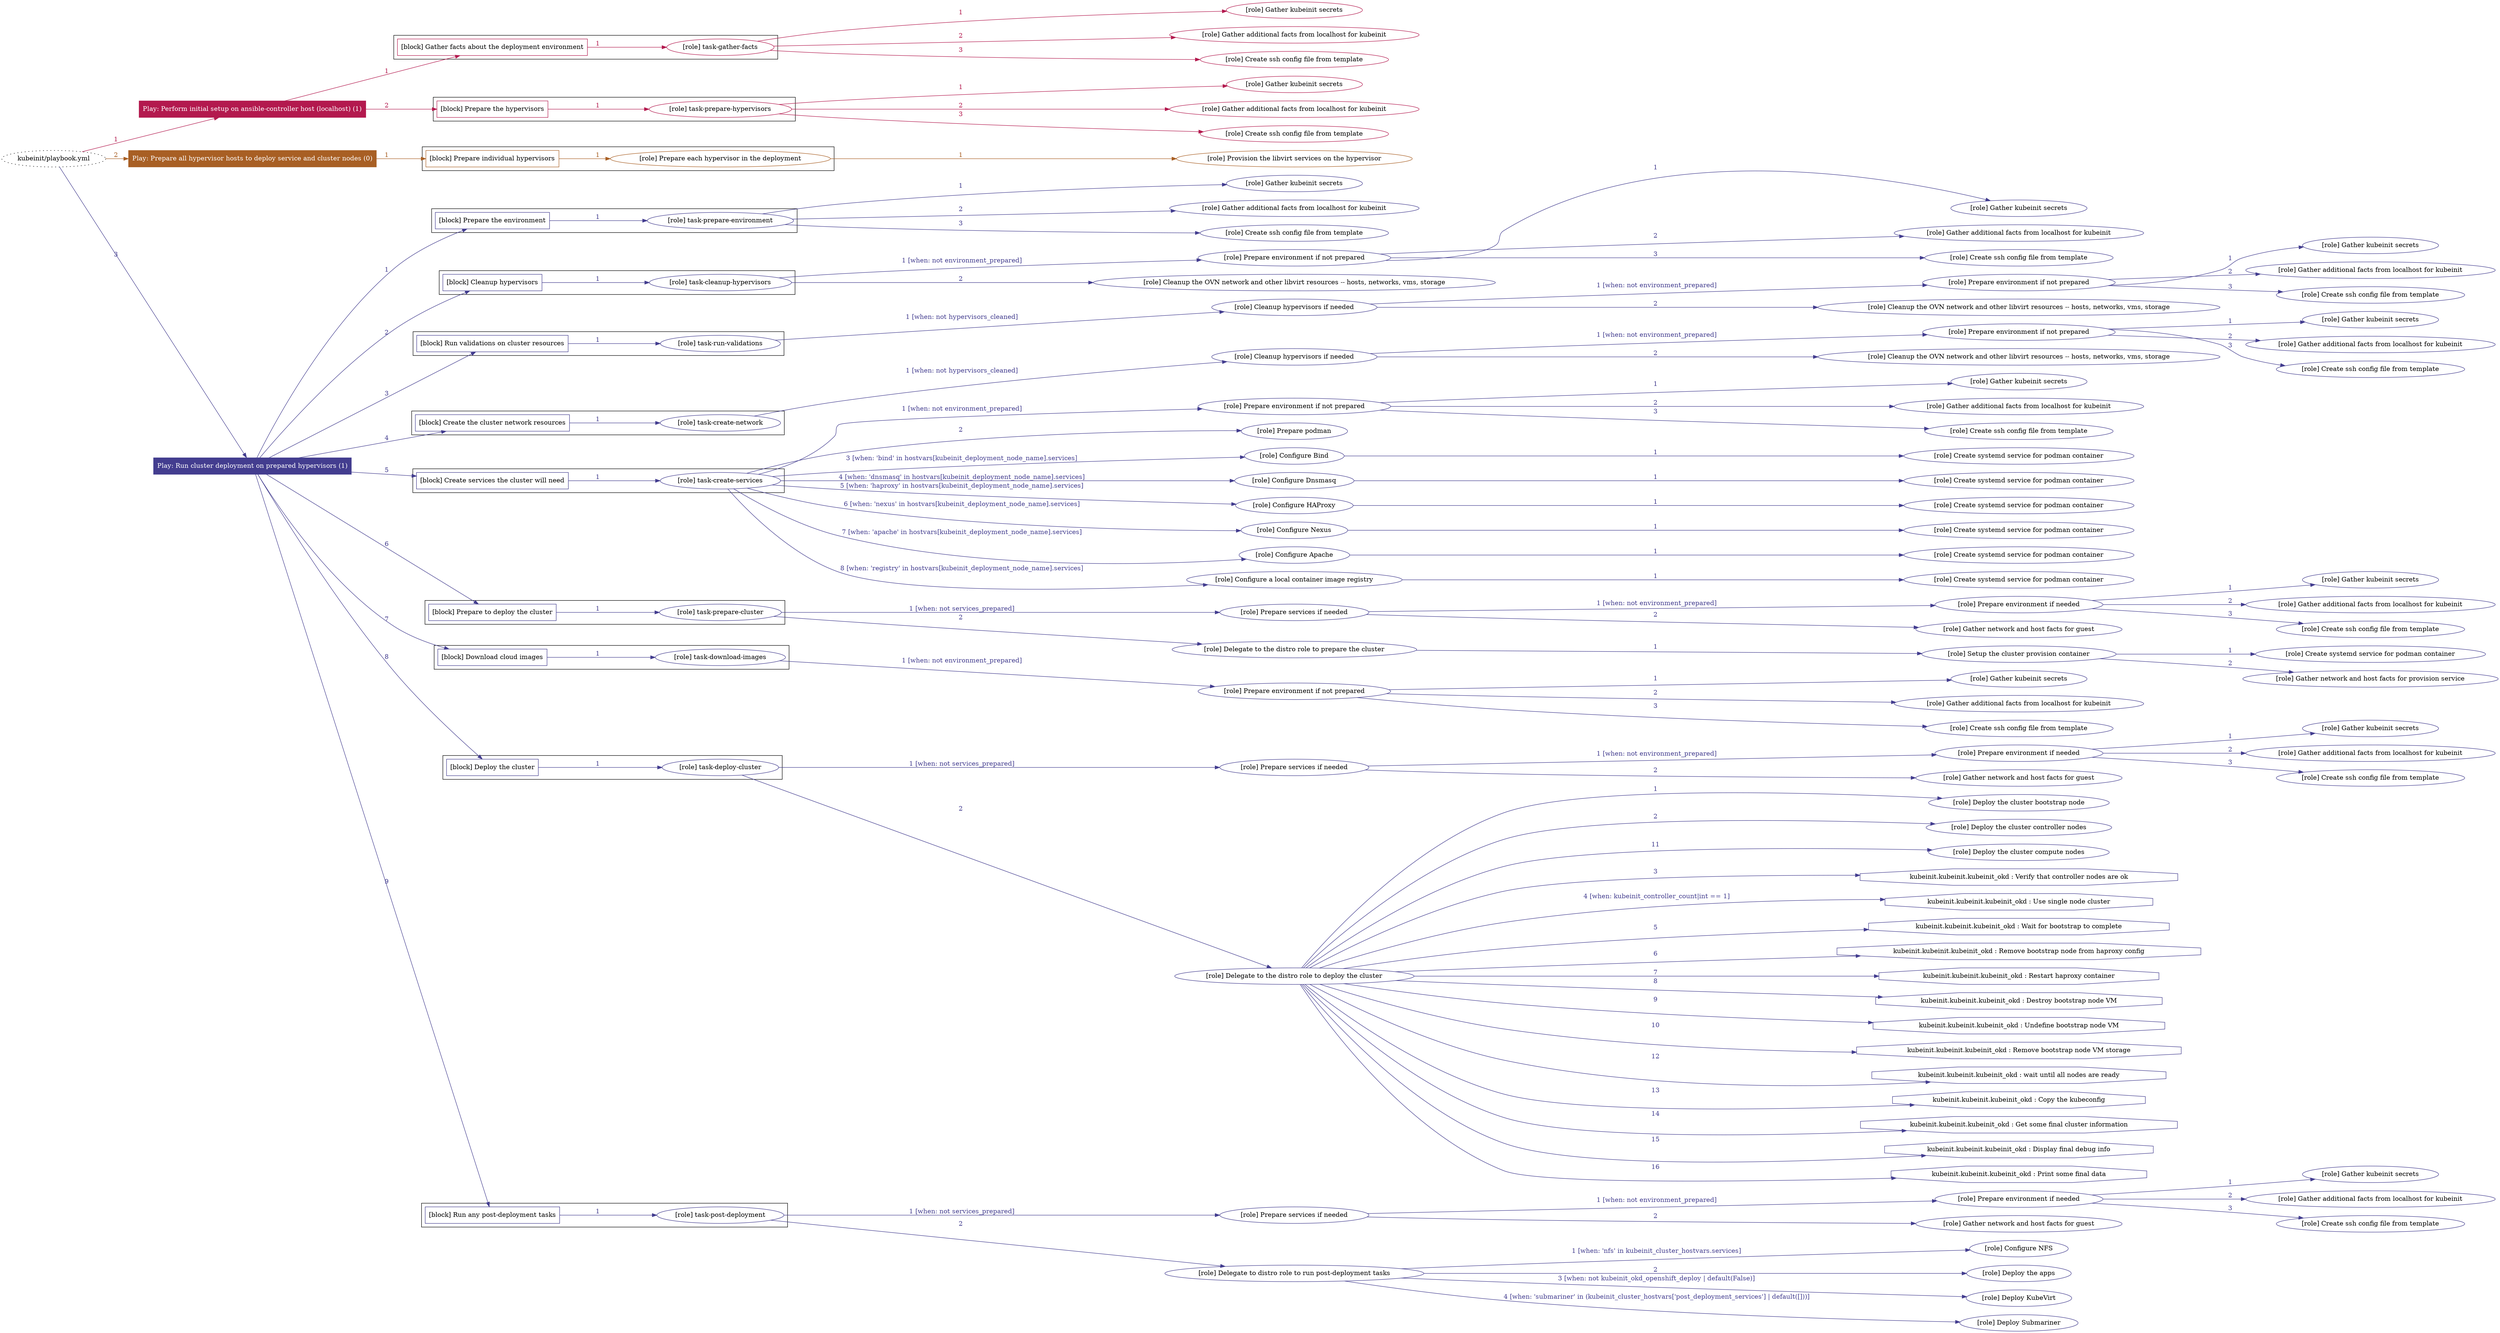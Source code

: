 digraph {
	graph [concentrate=true ordering=in rankdir=LR ratio=fill]
	edge [esep=5 sep=10]
	"kubeinit/playbook.yml" [URL="/home/runner/work/kubeinit/kubeinit/kubeinit/playbook.yml" id=playbook_7772fe57 style=dotted]
	play_e7e1f5b8 [label="Play: Perform initial setup on ansible-controller host (localhost) (1)" URL="/home/runner/work/kubeinit/kubeinit/kubeinit/playbook.yml" color="#b3194e" fontcolor="#ffffff" id=play_e7e1f5b8 shape=box style=filled tooltip=localhost]
	"kubeinit/playbook.yml" -> play_e7e1f5b8 [label="1 " color="#b3194e" fontcolor="#b3194e" id=edge_82d6b163 labeltooltip="1 " tooltip="1 "]
	subgraph "Gather kubeinit secrets" {
		role_ed809b54 [label="[role] Gather kubeinit secrets" URL="/home/runner/.ansible/collections/ansible_collections/kubeinit/kubeinit/roles/kubeinit_prepare/tasks/gather_kubeinit_facts.yml" color="#b3194e" id=role_ed809b54 tooltip="Gather kubeinit secrets"]
	}
	subgraph "Gather additional facts from localhost for kubeinit" {
		role_d9305583 [label="[role] Gather additional facts from localhost for kubeinit" URL="/home/runner/.ansible/collections/ansible_collections/kubeinit/kubeinit/roles/kubeinit_prepare/tasks/gather_kubeinit_facts.yml" color="#b3194e" id=role_d9305583 tooltip="Gather additional facts from localhost for kubeinit"]
	}
	subgraph "Create ssh config file from template" {
		role_5d55d1b0 [label="[role] Create ssh config file from template" URL="/home/runner/.ansible/collections/ansible_collections/kubeinit/kubeinit/roles/kubeinit_prepare/tasks/gather_kubeinit_facts.yml" color="#b3194e" id=role_5d55d1b0 tooltip="Create ssh config file from template"]
	}
	subgraph "task-gather-facts" {
		role_b2b2ff08 [label="[role] task-gather-facts" URL="/home/runner/work/kubeinit/kubeinit/kubeinit/playbook.yml" color="#b3194e" id=role_b2b2ff08 tooltip="task-gather-facts"]
		role_b2b2ff08 -> role_ed809b54 [label="1 " color="#b3194e" fontcolor="#b3194e" id=edge_243eaf4c labeltooltip="1 " tooltip="1 "]
		role_b2b2ff08 -> role_d9305583 [label="2 " color="#b3194e" fontcolor="#b3194e" id=edge_c068aac8 labeltooltip="2 " tooltip="2 "]
		role_b2b2ff08 -> role_5d55d1b0 [label="3 " color="#b3194e" fontcolor="#b3194e" id=edge_a3a45b47 labeltooltip="3 " tooltip="3 "]
	}
	subgraph "Gather kubeinit secrets" {
		role_20dccd08 [label="[role] Gather kubeinit secrets" URL="/home/runner/.ansible/collections/ansible_collections/kubeinit/kubeinit/roles/kubeinit_prepare/tasks/gather_kubeinit_facts.yml" color="#b3194e" id=role_20dccd08 tooltip="Gather kubeinit secrets"]
	}
	subgraph "Gather additional facts from localhost for kubeinit" {
		role_8185b348 [label="[role] Gather additional facts from localhost for kubeinit" URL="/home/runner/.ansible/collections/ansible_collections/kubeinit/kubeinit/roles/kubeinit_prepare/tasks/gather_kubeinit_facts.yml" color="#b3194e" id=role_8185b348 tooltip="Gather additional facts from localhost for kubeinit"]
	}
	subgraph "Create ssh config file from template" {
		role_7c5ddf5f [label="[role] Create ssh config file from template" URL="/home/runner/.ansible/collections/ansible_collections/kubeinit/kubeinit/roles/kubeinit_prepare/tasks/gather_kubeinit_facts.yml" color="#b3194e" id=role_7c5ddf5f tooltip="Create ssh config file from template"]
	}
	subgraph "task-prepare-hypervisors" {
		role_776717cc [label="[role] task-prepare-hypervisors" URL="/home/runner/work/kubeinit/kubeinit/kubeinit/playbook.yml" color="#b3194e" id=role_776717cc tooltip="task-prepare-hypervisors"]
		role_776717cc -> role_20dccd08 [label="1 " color="#b3194e" fontcolor="#b3194e" id=edge_9bcf1389 labeltooltip="1 " tooltip="1 "]
		role_776717cc -> role_8185b348 [label="2 " color="#b3194e" fontcolor="#b3194e" id=edge_0d9f2417 labeltooltip="2 " tooltip="2 "]
		role_776717cc -> role_7c5ddf5f [label="3 " color="#b3194e" fontcolor="#b3194e" id=edge_a71ff6a8 labeltooltip="3 " tooltip="3 "]
	}
	subgraph "Play: Perform initial setup on ansible-controller host (localhost) (1)" {
		play_e7e1f5b8 -> block_9cee2584 [label=1 color="#b3194e" fontcolor="#b3194e" id=edge_5895993f labeltooltip=1 tooltip=1]
		subgraph cluster_block_9cee2584 {
			block_9cee2584 [label="[block] Gather facts about the deployment environment" URL="/home/runner/work/kubeinit/kubeinit/kubeinit/playbook.yml" color="#b3194e" id=block_9cee2584 labeltooltip="Gather facts about the deployment environment" shape=box tooltip="Gather facts about the deployment environment"]
			block_9cee2584 -> role_b2b2ff08 [label="1 " color="#b3194e" fontcolor="#b3194e" id=edge_2732cffa labeltooltip="1 " tooltip="1 "]
		}
		play_e7e1f5b8 -> block_1e2f967e [label=2 color="#b3194e" fontcolor="#b3194e" id=edge_7ff2e6fc labeltooltip=2 tooltip=2]
		subgraph cluster_block_1e2f967e {
			block_1e2f967e [label="[block] Prepare the hypervisors" URL="/home/runner/work/kubeinit/kubeinit/kubeinit/playbook.yml" color="#b3194e" id=block_1e2f967e labeltooltip="Prepare the hypervisors" shape=box tooltip="Prepare the hypervisors"]
			block_1e2f967e -> role_776717cc [label="1 " color="#b3194e" fontcolor="#b3194e" id=edge_63ce5fce labeltooltip="1 " tooltip="1 "]
		}
	}
	play_70fb112e [label="Play: Prepare all hypervisor hosts to deploy service and cluster nodes (0)" URL="/home/runner/work/kubeinit/kubeinit/kubeinit/playbook.yml" color="#a85f24" fontcolor="#ffffff" id=play_70fb112e shape=box style=filled tooltip="Play: Prepare all hypervisor hosts to deploy service and cluster nodes (0)"]
	"kubeinit/playbook.yml" -> play_70fb112e [label="2 " color="#a85f24" fontcolor="#a85f24" id=edge_49b5b023 labeltooltip="2 " tooltip="2 "]
	subgraph "Provision the libvirt services on the hypervisor" {
		role_6ff90888 [label="[role] Provision the libvirt services on the hypervisor" URL="/home/runner/.ansible/collections/ansible_collections/kubeinit/kubeinit/roles/kubeinit_prepare/tasks/prepare_hypervisor.yml" color="#a85f24" id=role_6ff90888 tooltip="Provision the libvirt services on the hypervisor"]
	}
	subgraph "Prepare each hypervisor in the deployment" {
		role_a9be11bb [label="[role] Prepare each hypervisor in the deployment" URL="/home/runner/work/kubeinit/kubeinit/kubeinit/playbook.yml" color="#a85f24" id=role_a9be11bb tooltip="Prepare each hypervisor in the deployment"]
		role_a9be11bb -> role_6ff90888 [label="1 " color="#a85f24" fontcolor="#a85f24" id=edge_0704d884 labeltooltip="1 " tooltip="1 "]
	}
	subgraph "Play: Prepare all hypervisor hosts to deploy service and cluster nodes (0)" {
		play_70fb112e -> block_35779e5b [label=1 color="#a85f24" fontcolor="#a85f24" id=edge_ac4926b8 labeltooltip=1 tooltip=1]
		subgraph cluster_block_35779e5b {
			block_35779e5b [label="[block] Prepare individual hypervisors" URL="/home/runner/work/kubeinit/kubeinit/kubeinit/playbook.yml" color="#a85f24" id=block_35779e5b labeltooltip="Prepare individual hypervisors" shape=box tooltip="Prepare individual hypervisors"]
			block_35779e5b -> role_a9be11bb [label="1 " color="#a85f24" fontcolor="#a85f24" id=edge_fce1c73f labeltooltip="1 " tooltip="1 "]
		}
	}
	play_72fd6f63 [label="Play: Run cluster deployment on prepared hypervisors (1)" URL="/home/runner/work/kubeinit/kubeinit/kubeinit/playbook.yml" color="#433d8f" fontcolor="#ffffff" id=play_72fd6f63 shape=box style=filled tooltip=localhost]
	"kubeinit/playbook.yml" -> play_72fd6f63 [label="3 " color="#433d8f" fontcolor="#433d8f" id=edge_49dccc62 labeltooltip="3 " tooltip="3 "]
	subgraph "Gather kubeinit secrets" {
		role_e23d0997 [label="[role] Gather kubeinit secrets" URL="/home/runner/.ansible/collections/ansible_collections/kubeinit/kubeinit/roles/kubeinit_prepare/tasks/gather_kubeinit_facts.yml" color="#433d8f" id=role_e23d0997 tooltip="Gather kubeinit secrets"]
	}
	subgraph "Gather additional facts from localhost for kubeinit" {
		role_096c5ff3 [label="[role] Gather additional facts from localhost for kubeinit" URL="/home/runner/.ansible/collections/ansible_collections/kubeinit/kubeinit/roles/kubeinit_prepare/tasks/gather_kubeinit_facts.yml" color="#433d8f" id=role_096c5ff3 tooltip="Gather additional facts from localhost for kubeinit"]
	}
	subgraph "Create ssh config file from template" {
		role_7dc45dd0 [label="[role] Create ssh config file from template" URL="/home/runner/.ansible/collections/ansible_collections/kubeinit/kubeinit/roles/kubeinit_prepare/tasks/gather_kubeinit_facts.yml" color="#433d8f" id=role_7dc45dd0 tooltip="Create ssh config file from template"]
	}
	subgraph "task-prepare-environment" {
		role_ed9f7ca1 [label="[role] task-prepare-environment" URL="/home/runner/work/kubeinit/kubeinit/kubeinit/playbook.yml" color="#433d8f" id=role_ed9f7ca1 tooltip="task-prepare-environment"]
		role_ed9f7ca1 -> role_e23d0997 [label="1 " color="#433d8f" fontcolor="#433d8f" id=edge_39c1e5bf labeltooltip="1 " tooltip="1 "]
		role_ed9f7ca1 -> role_096c5ff3 [label="2 " color="#433d8f" fontcolor="#433d8f" id=edge_84564613 labeltooltip="2 " tooltip="2 "]
		role_ed9f7ca1 -> role_7dc45dd0 [label="3 " color="#433d8f" fontcolor="#433d8f" id=edge_7b119762 labeltooltip="3 " tooltip="3 "]
	}
	subgraph "Gather kubeinit secrets" {
		role_d96d39a2 [label="[role] Gather kubeinit secrets" URL="/home/runner/.ansible/collections/ansible_collections/kubeinit/kubeinit/roles/kubeinit_prepare/tasks/gather_kubeinit_facts.yml" color="#433d8f" id=role_d96d39a2 tooltip="Gather kubeinit secrets"]
	}
	subgraph "Gather additional facts from localhost for kubeinit" {
		role_5a159bfd [label="[role] Gather additional facts from localhost for kubeinit" URL="/home/runner/.ansible/collections/ansible_collections/kubeinit/kubeinit/roles/kubeinit_prepare/tasks/gather_kubeinit_facts.yml" color="#433d8f" id=role_5a159bfd tooltip="Gather additional facts from localhost for kubeinit"]
	}
	subgraph "Create ssh config file from template" {
		role_a5c11953 [label="[role] Create ssh config file from template" URL="/home/runner/.ansible/collections/ansible_collections/kubeinit/kubeinit/roles/kubeinit_prepare/tasks/gather_kubeinit_facts.yml" color="#433d8f" id=role_a5c11953 tooltip="Create ssh config file from template"]
	}
	subgraph "Prepare environment if not prepared" {
		role_057f7dcb [label="[role] Prepare environment if not prepared" URL="/home/runner/.ansible/collections/ansible_collections/kubeinit/kubeinit/roles/kubeinit_prepare/tasks/cleanup_hypervisors.yml" color="#433d8f" id=role_057f7dcb tooltip="Prepare environment if not prepared"]
		role_057f7dcb -> role_d96d39a2 [label="1 " color="#433d8f" fontcolor="#433d8f" id=edge_1761fadc labeltooltip="1 " tooltip="1 "]
		role_057f7dcb -> role_5a159bfd [label="2 " color="#433d8f" fontcolor="#433d8f" id=edge_3369826a labeltooltip="2 " tooltip="2 "]
		role_057f7dcb -> role_a5c11953 [label="3 " color="#433d8f" fontcolor="#433d8f" id=edge_b2a4d177 labeltooltip="3 " tooltip="3 "]
	}
	subgraph "Cleanup the OVN network and other libvirt resources -- hosts, networks, vms, storage" {
		role_66583b3f [label="[role] Cleanup the OVN network and other libvirt resources -- hosts, networks, vms, storage" URL="/home/runner/.ansible/collections/ansible_collections/kubeinit/kubeinit/roles/kubeinit_prepare/tasks/cleanup_hypervisors.yml" color="#433d8f" id=role_66583b3f tooltip="Cleanup the OVN network and other libvirt resources -- hosts, networks, vms, storage"]
	}
	subgraph "task-cleanup-hypervisors" {
		role_9fa4e6ae [label="[role] task-cleanup-hypervisors" URL="/home/runner/work/kubeinit/kubeinit/kubeinit/playbook.yml" color="#433d8f" id=role_9fa4e6ae tooltip="task-cleanup-hypervisors"]
		role_9fa4e6ae -> role_057f7dcb [label="1 [when: not environment_prepared]" color="#433d8f" fontcolor="#433d8f" id=edge_03c1bf5c labeltooltip="1 [when: not environment_prepared]" tooltip="1 [when: not environment_prepared]"]
		role_9fa4e6ae -> role_66583b3f [label="2 " color="#433d8f" fontcolor="#433d8f" id=edge_4e863c2a labeltooltip="2 " tooltip="2 "]
	}
	subgraph "Gather kubeinit secrets" {
		role_2185538c [label="[role] Gather kubeinit secrets" URL="/home/runner/.ansible/collections/ansible_collections/kubeinit/kubeinit/roles/kubeinit_prepare/tasks/gather_kubeinit_facts.yml" color="#433d8f" id=role_2185538c tooltip="Gather kubeinit secrets"]
	}
	subgraph "Gather additional facts from localhost for kubeinit" {
		role_6e4c9089 [label="[role] Gather additional facts from localhost for kubeinit" URL="/home/runner/.ansible/collections/ansible_collections/kubeinit/kubeinit/roles/kubeinit_prepare/tasks/gather_kubeinit_facts.yml" color="#433d8f" id=role_6e4c9089 tooltip="Gather additional facts from localhost for kubeinit"]
	}
	subgraph "Create ssh config file from template" {
		role_b65e6197 [label="[role] Create ssh config file from template" URL="/home/runner/.ansible/collections/ansible_collections/kubeinit/kubeinit/roles/kubeinit_prepare/tasks/gather_kubeinit_facts.yml" color="#433d8f" id=role_b65e6197 tooltip="Create ssh config file from template"]
	}
	subgraph "Prepare environment if not prepared" {
		role_7d0d49ac [label="[role] Prepare environment if not prepared" URL="/home/runner/.ansible/collections/ansible_collections/kubeinit/kubeinit/roles/kubeinit_prepare/tasks/cleanup_hypervisors.yml" color="#433d8f" id=role_7d0d49ac tooltip="Prepare environment if not prepared"]
		role_7d0d49ac -> role_2185538c [label="1 " color="#433d8f" fontcolor="#433d8f" id=edge_395adae2 labeltooltip="1 " tooltip="1 "]
		role_7d0d49ac -> role_6e4c9089 [label="2 " color="#433d8f" fontcolor="#433d8f" id=edge_c120da2a labeltooltip="2 " tooltip="2 "]
		role_7d0d49ac -> role_b65e6197 [label="3 " color="#433d8f" fontcolor="#433d8f" id=edge_7ce40bc7 labeltooltip="3 " tooltip="3 "]
	}
	subgraph "Cleanup the OVN network and other libvirt resources -- hosts, networks, vms, storage" {
		role_3d3969e4 [label="[role] Cleanup the OVN network and other libvirt resources -- hosts, networks, vms, storage" URL="/home/runner/.ansible/collections/ansible_collections/kubeinit/kubeinit/roles/kubeinit_prepare/tasks/cleanup_hypervisors.yml" color="#433d8f" id=role_3d3969e4 tooltip="Cleanup the OVN network and other libvirt resources -- hosts, networks, vms, storage"]
	}
	subgraph "Cleanup hypervisors if needed" {
		role_7cd8f0cd [label="[role] Cleanup hypervisors if needed" URL="/home/runner/.ansible/collections/ansible_collections/kubeinit/kubeinit/roles/kubeinit_validations/tasks/main.yml" color="#433d8f" id=role_7cd8f0cd tooltip="Cleanup hypervisors if needed"]
		role_7cd8f0cd -> role_7d0d49ac [label="1 [when: not environment_prepared]" color="#433d8f" fontcolor="#433d8f" id=edge_227b62cd labeltooltip="1 [when: not environment_prepared]" tooltip="1 [when: not environment_prepared]"]
		role_7cd8f0cd -> role_3d3969e4 [label="2 " color="#433d8f" fontcolor="#433d8f" id=edge_2fd369e3 labeltooltip="2 " tooltip="2 "]
	}
	subgraph "task-run-validations" {
		role_3c816dfb [label="[role] task-run-validations" URL="/home/runner/work/kubeinit/kubeinit/kubeinit/playbook.yml" color="#433d8f" id=role_3c816dfb tooltip="task-run-validations"]
		role_3c816dfb -> role_7cd8f0cd [label="1 [when: not hypervisors_cleaned]" color="#433d8f" fontcolor="#433d8f" id=edge_916e88bc labeltooltip="1 [when: not hypervisors_cleaned]" tooltip="1 [when: not hypervisors_cleaned]"]
	}
	subgraph "Gather kubeinit secrets" {
		role_8396de07 [label="[role] Gather kubeinit secrets" URL="/home/runner/.ansible/collections/ansible_collections/kubeinit/kubeinit/roles/kubeinit_prepare/tasks/gather_kubeinit_facts.yml" color="#433d8f" id=role_8396de07 tooltip="Gather kubeinit secrets"]
	}
	subgraph "Gather additional facts from localhost for kubeinit" {
		role_d5addd34 [label="[role] Gather additional facts from localhost for kubeinit" URL="/home/runner/.ansible/collections/ansible_collections/kubeinit/kubeinit/roles/kubeinit_prepare/tasks/gather_kubeinit_facts.yml" color="#433d8f" id=role_d5addd34 tooltip="Gather additional facts from localhost for kubeinit"]
	}
	subgraph "Create ssh config file from template" {
		role_9f41c355 [label="[role] Create ssh config file from template" URL="/home/runner/.ansible/collections/ansible_collections/kubeinit/kubeinit/roles/kubeinit_prepare/tasks/gather_kubeinit_facts.yml" color="#433d8f" id=role_9f41c355 tooltip="Create ssh config file from template"]
	}
	subgraph "Prepare environment if not prepared" {
		role_539ff444 [label="[role] Prepare environment if not prepared" URL="/home/runner/.ansible/collections/ansible_collections/kubeinit/kubeinit/roles/kubeinit_prepare/tasks/cleanup_hypervisors.yml" color="#433d8f" id=role_539ff444 tooltip="Prepare environment if not prepared"]
		role_539ff444 -> role_8396de07 [label="1 " color="#433d8f" fontcolor="#433d8f" id=edge_a9f3320f labeltooltip="1 " tooltip="1 "]
		role_539ff444 -> role_d5addd34 [label="2 " color="#433d8f" fontcolor="#433d8f" id=edge_a7069d0b labeltooltip="2 " tooltip="2 "]
		role_539ff444 -> role_9f41c355 [label="3 " color="#433d8f" fontcolor="#433d8f" id=edge_2e532129 labeltooltip="3 " tooltip="3 "]
	}
	subgraph "Cleanup the OVN network and other libvirt resources -- hosts, networks, vms, storage" {
		role_d39f13fe [label="[role] Cleanup the OVN network and other libvirt resources -- hosts, networks, vms, storage" URL="/home/runner/.ansible/collections/ansible_collections/kubeinit/kubeinit/roles/kubeinit_prepare/tasks/cleanup_hypervisors.yml" color="#433d8f" id=role_d39f13fe tooltip="Cleanup the OVN network and other libvirt resources -- hosts, networks, vms, storage"]
	}
	subgraph "Cleanup hypervisors if needed" {
		role_391418e6 [label="[role] Cleanup hypervisors if needed" URL="/home/runner/.ansible/collections/ansible_collections/kubeinit/kubeinit/roles/kubeinit_libvirt/tasks/create_network.yml" color="#433d8f" id=role_391418e6 tooltip="Cleanup hypervisors if needed"]
		role_391418e6 -> role_539ff444 [label="1 [when: not environment_prepared]" color="#433d8f" fontcolor="#433d8f" id=edge_e0e793bd labeltooltip="1 [when: not environment_prepared]" tooltip="1 [when: not environment_prepared]"]
		role_391418e6 -> role_d39f13fe [label="2 " color="#433d8f" fontcolor="#433d8f" id=edge_9eecf153 labeltooltip="2 " tooltip="2 "]
	}
	subgraph "task-create-network" {
		role_8803468c [label="[role] task-create-network" URL="/home/runner/work/kubeinit/kubeinit/kubeinit/playbook.yml" color="#433d8f" id=role_8803468c tooltip="task-create-network"]
		role_8803468c -> role_391418e6 [label="1 [when: not hypervisors_cleaned]" color="#433d8f" fontcolor="#433d8f" id=edge_35a9d1c7 labeltooltip="1 [when: not hypervisors_cleaned]" tooltip="1 [when: not hypervisors_cleaned]"]
	}
	subgraph "Gather kubeinit secrets" {
		role_7bd2b485 [label="[role] Gather kubeinit secrets" URL="/home/runner/.ansible/collections/ansible_collections/kubeinit/kubeinit/roles/kubeinit_prepare/tasks/gather_kubeinit_facts.yml" color="#433d8f" id=role_7bd2b485 tooltip="Gather kubeinit secrets"]
	}
	subgraph "Gather additional facts from localhost for kubeinit" {
		role_091eaf35 [label="[role] Gather additional facts from localhost for kubeinit" URL="/home/runner/.ansible/collections/ansible_collections/kubeinit/kubeinit/roles/kubeinit_prepare/tasks/gather_kubeinit_facts.yml" color="#433d8f" id=role_091eaf35 tooltip="Gather additional facts from localhost for kubeinit"]
	}
	subgraph "Create ssh config file from template" {
		role_3f2711a7 [label="[role] Create ssh config file from template" URL="/home/runner/.ansible/collections/ansible_collections/kubeinit/kubeinit/roles/kubeinit_prepare/tasks/gather_kubeinit_facts.yml" color="#433d8f" id=role_3f2711a7 tooltip="Create ssh config file from template"]
	}
	subgraph "Prepare environment if not prepared" {
		role_294d1be3 [label="[role] Prepare environment if not prepared" URL="/home/runner/.ansible/collections/ansible_collections/kubeinit/kubeinit/roles/kubeinit_services/tasks/main.yml" color="#433d8f" id=role_294d1be3 tooltip="Prepare environment if not prepared"]
		role_294d1be3 -> role_7bd2b485 [label="1 " color="#433d8f" fontcolor="#433d8f" id=edge_ac26c37a labeltooltip="1 " tooltip="1 "]
		role_294d1be3 -> role_091eaf35 [label="2 " color="#433d8f" fontcolor="#433d8f" id=edge_e66999bf labeltooltip="2 " tooltip="2 "]
		role_294d1be3 -> role_3f2711a7 [label="3 " color="#433d8f" fontcolor="#433d8f" id=edge_dc470f77 labeltooltip="3 " tooltip="3 "]
	}
	subgraph "Prepare podman" {
		role_e91e6c3c [label="[role] Prepare podman" URL="/home/runner/.ansible/collections/ansible_collections/kubeinit/kubeinit/roles/kubeinit_services/tasks/00_create_service_pod.yml" color="#433d8f" id=role_e91e6c3c tooltip="Prepare podman"]
	}
	subgraph "Create systemd service for podman container" {
		role_d6f1dee1 [label="[role] Create systemd service for podman container" URL="/home/runner/.ansible/collections/ansible_collections/kubeinit/kubeinit/roles/kubeinit_bind/tasks/main.yml" color="#433d8f" id=role_d6f1dee1 tooltip="Create systemd service for podman container"]
	}
	subgraph "Configure Bind" {
		role_aa06b00e [label="[role] Configure Bind" URL="/home/runner/.ansible/collections/ansible_collections/kubeinit/kubeinit/roles/kubeinit_services/tasks/start_services_containers.yml" color="#433d8f" id=role_aa06b00e tooltip="Configure Bind"]
		role_aa06b00e -> role_d6f1dee1 [label="1 " color="#433d8f" fontcolor="#433d8f" id=edge_8c3323bd labeltooltip="1 " tooltip="1 "]
	}
	subgraph "Create systemd service for podman container" {
		role_b814e2c7 [label="[role] Create systemd service for podman container" URL="/home/runner/.ansible/collections/ansible_collections/kubeinit/kubeinit/roles/kubeinit_dnsmasq/tasks/main.yml" color="#433d8f" id=role_b814e2c7 tooltip="Create systemd service for podman container"]
	}
	subgraph "Configure Dnsmasq" {
		role_dcb1ecb8 [label="[role] Configure Dnsmasq" URL="/home/runner/.ansible/collections/ansible_collections/kubeinit/kubeinit/roles/kubeinit_services/tasks/start_services_containers.yml" color="#433d8f" id=role_dcb1ecb8 tooltip="Configure Dnsmasq"]
		role_dcb1ecb8 -> role_b814e2c7 [label="1 " color="#433d8f" fontcolor="#433d8f" id=edge_026d352b labeltooltip="1 " tooltip="1 "]
	}
	subgraph "Create systemd service for podman container" {
		role_a0ace25a [label="[role] Create systemd service for podman container" URL="/home/runner/.ansible/collections/ansible_collections/kubeinit/kubeinit/roles/kubeinit_haproxy/tasks/main.yml" color="#433d8f" id=role_a0ace25a tooltip="Create systemd service for podman container"]
	}
	subgraph "Configure HAProxy" {
		role_e39cdaa1 [label="[role] Configure HAProxy" URL="/home/runner/.ansible/collections/ansible_collections/kubeinit/kubeinit/roles/kubeinit_services/tasks/start_services_containers.yml" color="#433d8f" id=role_e39cdaa1 tooltip="Configure HAProxy"]
		role_e39cdaa1 -> role_a0ace25a [label="1 " color="#433d8f" fontcolor="#433d8f" id=edge_f62b10c9 labeltooltip="1 " tooltip="1 "]
	}
	subgraph "Create systemd service for podman container" {
		role_27875244 [label="[role] Create systemd service for podman container" URL="/home/runner/.ansible/collections/ansible_collections/kubeinit/kubeinit/roles/kubeinit_nexus/tasks/main.yml" color="#433d8f" id=role_27875244 tooltip="Create systemd service for podman container"]
	}
	subgraph "Configure Nexus" {
		role_63f3bb65 [label="[role] Configure Nexus" URL="/home/runner/.ansible/collections/ansible_collections/kubeinit/kubeinit/roles/kubeinit_services/tasks/start_services_containers.yml" color="#433d8f" id=role_63f3bb65 tooltip="Configure Nexus"]
		role_63f3bb65 -> role_27875244 [label="1 " color="#433d8f" fontcolor="#433d8f" id=edge_08671529 labeltooltip="1 " tooltip="1 "]
	}
	subgraph "Create systemd service for podman container" {
		role_ef6bcadb [label="[role] Create systemd service for podman container" URL="/home/runner/.ansible/collections/ansible_collections/kubeinit/kubeinit/roles/kubeinit_apache/tasks/main.yml" color="#433d8f" id=role_ef6bcadb tooltip="Create systemd service for podman container"]
	}
	subgraph "Configure Apache" {
		role_698c08af [label="[role] Configure Apache" URL="/home/runner/.ansible/collections/ansible_collections/kubeinit/kubeinit/roles/kubeinit_services/tasks/start_services_containers.yml" color="#433d8f" id=role_698c08af tooltip="Configure Apache"]
		role_698c08af -> role_ef6bcadb [label="1 " color="#433d8f" fontcolor="#433d8f" id=edge_df35ceb8 labeltooltip="1 " tooltip="1 "]
	}
	subgraph "Create systemd service for podman container" {
		role_88a17a54 [label="[role] Create systemd service for podman container" URL="/home/runner/.ansible/collections/ansible_collections/kubeinit/kubeinit/roles/kubeinit_registry/tasks/main.yml" color="#433d8f" id=role_88a17a54 tooltip="Create systemd service for podman container"]
	}
	subgraph "Configure a local container image registry" {
		role_d714de90 [label="[role] Configure a local container image registry" URL="/home/runner/.ansible/collections/ansible_collections/kubeinit/kubeinit/roles/kubeinit_services/tasks/start_services_containers.yml" color="#433d8f" id=role_d714de90 tooltip="Configure a local container image registry"]
		role_d714de90 -> role_88a17a54 [label="1 " color="#433d8f" fontcolor="#433d8f" id=edge_3ccf7d94 labeltooltip="1 " tooltip="1 "]
	}
	subgraph "task-create-services" {
		role_12fda56f [label="[role] task-create-services" URL="/home/runner/work/kubeinit/kubeinit/kubeinit/playbook.yml" color="#433d8f" id=role_12fda56f tooltip="task-create-services"]
		role_12fda56f -> role_294d1be3 [label="1 [when: not environment_prepared]" color="#433d8f" fontcolor="#433d8f" id=edge_d3a3ae81 labeltooltip="1 [when: not environment_prepared]" tooltip="1 [when: not environment_prepared]"]
		role_12fda56f -> role_e91e6c3c [label="2 " color="#433d8f" fontcolor="#433d8f" id=edge_0882e2d9 labeltooltip="2 " tooltip="2 "]
		role_12fda56f -> role_aa06b00e [label="3 [when: 'bind' in hostvars[kubeinit_deployment_node_name].services]" color="#433d8f" fontcolor="#433d8f" id=edge_ded39161 labeltooltip="3 [when: 'bind' in hostvars[kubeinit_deployment_node_name].services]" tooltip="3 [when: 'bind' in hostvars[kubeinit_deployment_node_name].services]"]
		role_12fda56f -> role_dcb1ecb8 [label="4 [when: 'dnsmasq' in hostvars[kubeinit_deployment_node_name].services]" color="#433d8f" fontcolor="#433d8f" id=edge_5ab54c47 labeltooltip="4 [when: 'dnsmasq' in hostvars[kubeinit_deployment_node_name].services]" tooltip="4 [when: 'dnsmasq' in hostvars[kubeinit_deployment_node_name].services]"]
		role_12fda56f -> role_e39cdaa1 [label="5 [when: 'haproxy' in hostvars[kubeinit_deployment_node_name].services]" color="#433d8f" fontcolor="#433d8f" id=edge_0986367c labeltooltip="5 [when: 'haproxy' in hostvars[kubeinit_deployment_node_name].services]" tooltip="5 [when: 'haproxy' in hostvars[kubeinit_deployment_node_name].services]"]
		role_12fda56f -> role_63f3bb65 [label="6 [when: 'nexus' in hostvars[kubeinit_deployment_node_name].services]" color="#433d8f" fontcolor="#433d8f" id=edge_eb8281b9 labeltooltip="6 [when: 'nexus' in hostvars[kubeinit_deployment_node_name].services]" tooltip="6 [when: 'nexus' in hostvars[kubeinit_deployment_node_name].services]"]
		role_12fda56f -> role_698c08af [label="7 [when: 'apache' in hostvars[kubeinit_deployment_node_name].services]" color="#433d8f" fontcolor="#433d8f" id=edge_c1f0bc58 labeltooltip="7 [when: 'apache' in hostvars[kubeinit_deployment_node_name].services]" tooltip="7 [when: 'apache' in hostvars[kubeinit_deployment_node_name].services]"]
		role_12fda56f -> role_d714de90 [label="8 [when: 'registry' in hostvars[kubeinit_deployment_node_name].services]" color="#433d8f" fontcolor="#433d8f" id=edge_db66c2b4 labeltooltip="8 [when: 'registry' in hostvars[kubeinit_deployment_node_name].services]" tooltip="8 [when: 'registry' in hostvars[kubeinit_deployment_node_name].services]"]
	}
	subgraph "Gather kubeinit secrets" {
		role_c6cec63b [label="[role] Gather kubeinit secrets" URL="/home/runner/.ansible/collections/ansible_collections/kubeinit/kubeinit/roles/kubeinit_prepare/tasks/gather_kubeinit_facts.yml" color="#433d8f" id=role_c6cec63b tooltip="Gather kubeinit secrets"]
	}
	subgraph "Gather additional facts from localhost for kubeinit" {
		role_6d573fa9 [label="[role] Gather additional facts from localhost for kubeinit" URL="/home/runner/.ansible/collections/ansible_collections/kubeinit/kubeinit/roles/kubeinit_prepare/tasks/gather_kubeinit_facts.yml" color="#433d8f" id=role_6d573fa9 tooltip="Gather additional facts from localhost for kubeinit"]
	}
	subgraph "Create ssh config file from template" {
		role_af2bf55a [label="[role] Create ssh config file from template" URL="/home/runner/.ansible/collections/ansible_collections/kubeinit/kubeinit/roles/kubeinit_prepare/tasks/gather_kubeinit_facts.yml" color="#433d8f" id=role_af2bf55a tooltip="Create ssh config file from template"]
	}
	subgraph "Prepare environment if needed" {
		role_f4d1c47f [label="[role] Prepare environment if needed" URL="/home/runner/.ansible/collections/ansible_collections/kubeinit/kubeinit/roles/kubeinit_services/tasks/prepare_services.yml" color="#433d8f" id=role_f4d1c47f tooltip="Prepare environment if needed"]
		role_f4d1c47f -> role_c6cec63b [label="1 " color="#433d8f" fontcolor="#433d8f" id=edge_f356ff30 labeltooltip="1 " tooltip="1 "]
		role_f4d1c47f -> role_6d573fa9 [label="2 " color="#433d8f" fontcolor="#433d8f" id=edge_2e541a50 labeltooltip="2 " tooltip="2 "]
		role_f4d1c47f -> role_af2bf55a [label="3 " color="#433d8f" fontcolor="#433d8f" id=edge_7540c6cb labeltooltip="3 " tooltip="3 "]
	}
	subgraph "Gather network and host facts for guest" {
		role_8ea88020 [label="[role] Gather network and host facts for guest" URL="/home/runner/.ansible/collections/ansible_collections/kubeinit/kubeinit/roles/kubeinit_services/tasks/prepare_services.yml" color="#433d8f" id=role_8ea88020 tooltip="Gather network and host facts for guest"]
	}
	subgraph "Prepare services if needed" {
		role_3c438f77 [label="[role] Prepare services if needed" URL="/home/runner/.ansible/collections/ansible_collections/kubeinit/kubeinit/roles/kubeinit_prepare/tasks/prepare_cluster.yml" color="#433d8f" id=role_3c438f77 tooltip="Prepare services if needed"]
		role_3c438f77 -> role_f4d1c47f [label="1 [when: not environment_prepared]" color="#433d8f" fontcolor="#433d8f" id=edge_ad306bc5 labeltooltip="1 [when: not environment_prepared]" tooltip="1 [when: not environment_prepared]"]
		role_3c438f77 -> role_8ea88020 [label="2 " color="#433d8f" fontcolor="#433d8f" id=edge_416eb6b5 labeltooltip="2 " tooltip="2 "]
	}
	subgraph "Create systemd service for podman container" {
		role_43082274 [label="[role] Create systemd service for podman container" URL="/home/runner/.ansible/collections/ansible_collections/kubeinit/kubeinit/roles/kubeinit_services/tasks/create_provision_container.yml" color="#433d8f" id=role_43082274 tooltip="Create systemd service for podman container"]
	}
	subgraph "Gather network and host facts for provision service" {
		role_6c64172d [label="[role] Gather network and host facts for provision service" URL="/home/runner/.ansible/collections/ansible_collections/kubeinit/kubeinit/roles/kubeinit_services/tasks/create_provision_container.yml" color="#433d8f" id=role_6c64172d tooltip="Gather network and host facts for provision service"]
	}
	subgraph "Setup the cluster provision container" {
		role_a8c87816 [label="[role] Setup the cluster provision container" URL="/home/runner/.ansible/collections/ansible_collections/kubeinit/kubeinit/roles/kubeinit_okd/tasks/prepare_cluster.yml" color="#433d8f" id=role_a8c87816 tooltip="Setup the cluster provision container"]
		role_a8c87816 -> role_43082274 [label="1 " color="#433d8f" fontcolor="#433d8f" id=edge_b1c4a81a labeltooltip="1 " tooltip="1 "]
		role_a8c87816 -> role_6c64172d [label="2 " color="#433d8f" fontcolor="#433d8f" id=edge_a09f3b36 labeltooltip="2 " tooltip="2 "]
	}
	subgraph "Delegate to the distro role to prepare the cluster" {
		role_c3e2b1c2 [label="[role] Delegate to the distro role to prepare the cluster" URL="/home/runner/.ansible/collections/ansible_collections/kubeinit/kubeinit/roles/kubeinit_prepare/tasks/prepare_cluster.yml" color="#433d8f" id=role_c3e2b1c2 tooltip="Delegate to the distro role to prepare the cluster"]
		role_c3e2b1c2 -> role_a8c87816 [label="1 " color="#433d8f" fontcolor="#433d8f" id=edge_076f6b43 labeltooltip="1 " tooltip="1 "]
	}
	subgraph "task-prepare-cluster" {
		role_ce69c7a9 [label="[role] task-prepare-cluster" URL="/home/runner/work/kubeinit/kubeinit/kubeinit/playbook.yml" color="#433d8f" id=role_ce69c7a9 tooltip="task-prepare-cluster"]
		role_ce69c7a9 -> role_3c438f77 [label="1 [when: not services_prepared]" color="#433d8f" fontcolor="#433d8f" id=edge_c4351dc6 labeltooltip="1 [when: not services_prepared]" tooltip="1 [when: not services_prepared]"]
		role_ce69c7a9 -> role_c3e2b1c2 [label="2 " color="#433d8f" fontcolor="#433d8f" id=edge_2bfdc537 labeltooltip="2 " tooltip="2 "]
	}
	subgraph "Gather kubeinit secrets" {
		role_8b8f58ee [label="[role] Gather kubeinit secrets" URL="/home/runner/.ansible/collections/ansible_collections/kubeinit/kubeinit/roles/kubeinit_prepare/tasks/gather_kubeinit_facts.yml" color="#433d8f" id=role_8b8f58ee tooltip="Gather kubeinit secrets"]
	}
	subgraph "Gather additional facts from localhost for kubeinit" {
		role_bfca89d9 [label="[role] Gather additional facts from localhost for kubeinit" URL="/home/runner/.ansible/collections/ansible_collections/kubeinit/kubeinit/roles/kubeinit_prepare/tasks/gather_kubeinit_facts.yml" color="#433d8f" id=role_bfca89d9 tooltip="Gather additional facts from localhost for kubeinit"]
	}
	subgraph "Create ssh config file from template" {
		role_cb6028e9 [label="[role] Create ssh config file from template" URL="/home/runner/.ansible/collections/ansible_collections/kubeinit/kubeinit/roles/kubeinit_prepare/tasks/gather_kubeinit_facts.yml" color="#433d8f" id=role_cb6028e9 tooltip="Create ssh config file from template"]
	}
	subgraph "Prepare environment if not prepared" {
		role_6db870e9 [label="[role] Prepare environment if not prepared" URL="/home/runner/.ansible/collections/ansible_collections/kubeinit/kubeinit/roles/kubeinit_libvirt/tasks/download_cloud_images.yml" color="#433d8f" id=role_6db870e9 tooltip="Prepare environment if not prepared"]
		role_6db870e9 -> role_8b8f58ee [label="1 " color="#433d8f" fontcolor="#433d8f" id=edge_83c38cde labeltooltip="1 " tooltip="1 "]
		role_6db870e9 -> role_bfca89d9 [label="2 " color="#433d8f" fontcolor="#433d8f" id=edge_163de9c3 labeltooltip="2 " tooltip="2 "]
		role_6db870e9 -> role_cb6028e9 [label="3 " color="#433d8f" fontcolor="#433d8f" id=edge_72771947 labeltooltip="3 " tooltip="3 "]
	}
	subgraph "task-download-images" {
		role_665307d4 [label="[role] task-download-images" URL="/home/runner/work/kubeinit/kubeinit/kubeinit/playbook.yml" color="#433d8f" id=role_665307d4 tooltip="task-download-images"]
		role_665307d4 -> role_6db870e9 [label="1 [when: not environment_prepared]" color="#433d8f" fontcolor="#433d8f" id=edge_f88f9b5b labeltooltip="1 [when: not environment_prepared]" tooltip="1 [when: not environment_prepared]"]
	}
	subgraph "Gather kubeinit secrets" {
		role_911300f9 [label="[role] Gather kubeinit secrets" URL="/home/runner/.ansible/collections/ansible_collections/kubeinit/kubeinit/roles/kubeinit_prepare/tasks/gather_kubeinit_facts.yml" color="#433d8f" id=role_911300f9 tooltip="Gather kubeinit secrets"]
	}
	subgraph "Gather additional facts from localhost for kubeinit" {
		role_e912f5d0 [label="[role] Gather additional facts from localhost for kubeinit" URL="/home/runner/.ansible/collections/ansible_collections/kubeinit/kubeinit/roles/kubeinit_prepare/tasks/gather_kubeinit_facts.yml" color="#433d8f" id=role_e912f5d0 tooltip="Gather additional facts from localhost for kubeinit"]
	}
	subgraph "Create ssh config file from template" {
		role_8844898f [label="[role] Create ssh config file from template" URL="/home/runner/.ansible/collections/ansible_collections/kubeinit/kubeinit/roles/kubeinit_prepare/tasks/gather_kubeinit_facts.yml" color="#433d8f" id=role_8844898f tooltip="Create ssh config file from template"]
	}
	subgraph "Prepare environment if needed" {
		role_f94b42b7 [label="[role] Prepare environment if needed" URL="/home/runner/.ansible/collections/ansible_collections/kubeinit/kubeinit/roles/kubeinit_services/tasks/prepare_services.yml" color="#433d8f" id=role_f94b42b7 tooltip="Prepare environment if needed"]
		role_f94b42b7 -> role_911300f9 [label="1 " color="#433d8f" fontcolor="#433d8f" id=edge_07ff258a labeltooltip="1 " tooltip="1 "]
		role_f94b42b7 -> role_e912f5d0 [label="2 " color="#433d8f" fontcolor="#433d8f" id=edge_476057fa labeltooltip="2 " tooltip="2 "]
		role_f94b42b7 -> role_8844898f [label="3 " color="#433d8f" fontcolor="#433d8f" id=edge_cbe23f5c labeltooltip="3 " tooltip="3 "]
	}
	subgraph "Gather network and host facts for guest" {
		role_afbb59ec [label="[role] Gather network and host facts for guest" URL="/home/runner/.ansible/collections/ansible_collections/kubeinit/kubeinit/roles/kubeinit_services/tasks/prepare_services.yml" color="#433d8f" id=role_afbb59ec tooltip="Gather network and host facts for guest"]
	}
	subgraph "Prepare services if needed" {
		role_b4829c59 [label="[role] Prepare services if needed" URL="/home/runner/.ansible/collections/ansible_collections/kubeinit/kubeinit/roles/kubeinit_prepare/tasks/deploy_cluster.yml" color="#433d8f" id=role_b4829c59 tooltip="Prepare services if needed"]
		role_b4829c59 -> role_f94b42b7 [label="1 [when: not environment_prepared]" color="#433d8f" fontcolor="#433d8f" id=edge_09409f59 labeltooltip="1 [when: not environment_prepared]" tooltip="1 [when: not environment_prepared]"]
		role_b4829c59 -> role_afbb59ec [label="2 " color="#433d8f" fontcolor="#433d8f" id=edge_091fefd0 labeltooltip="2 " tooltip="2 "]
	}
	subgraph "Deploy the cluster bootstrap node" {
		role_a6825b99 [label="[role] Deploy the cluster bootstrap node" URL="/home/runner/.ansible/collections/ansible_collections/kubeinit/kubeinit/roles/kubeinit_okd/tasks/main.yml" color="#433d8f" id=role_a6825b99 tooltip="Deploy the cluster bootstrap node"]
	}
	subgraph "Deploy the cluster controller nodes" {
		role_c3593b15 [label="[role] Deploy the cluster controller nodes" URL="/home/runner/.ansible/collections/ansible_collections/kubeinit/kubeinit/roles/kubeinit_okd/tasks/main.yml" color="#433d8f" id=role_c3593b15 tooltip="Deploy the cluster controller nodes"]
	}
	subgraph "Deploy the cluster compute nodes" {
		role_53b375eb [label="[role] Deploy the cluster compute nodes" URL="/home/runner/.ansible/collections/ansible_collections/kubeinit/kubeinit/roles/kubeinit_okd/tasks/main.yml" color="#433d8f" id=role_53b375eb tooltip="Deploy the cluster compute nodes"]
	}
	subgraph "Delegate to the distro role to deploy the cluster" {
		role_bb212e5a [label="[role] Delegate to the distro role to deploy the cluster" URL="/home/runner/.ansible/collections/ansible_collections/kubeinit/kubeinit/roles/kubeinit_prepare/tasks/deploy_cluster.yml" color="#433d8f" id=role_bb212e5a tooltip="Delegate to the distro role to deploy the cluster"]
		role_bb212e5a -> role_a6825b99 [label="1 " color="#433d8f" fontcolor="#433d8f" id=edge_faa21891 labeltooltip="1 " tooltip="1 "]
		role_bb212e5a -> role_c3593b15 [label="2 " color="#433d8f" fontcolor="#433d8f" id=edge_463f9100 labeltooltip="2 " tooltip="2 "]
		task_c3c6d12a [label="kubeinit.kubeinit.kubeinit_okd : Verify that controller nodes are ok" URL="/home/runner/.ansible/collections/ansible_collections/kubeinit/kubeinit/roles/kubeinit_okd/tasks/main.yml" color="#433d8f" id=task_c3c6d12a shape=octagon tooltip="kubeinit.kubeinit.kubeinit_okd : Verify that controller nodes are ok"]
		role_bb212e5a -> task_c3c6d12a [label="3 " color="#433d8f" fontcolor="#433d8f" id=edge_29fb2618 labeltooltip="3 " tooltip="3 "]
		task_73de62a8 [label="kubeinit.kubeinit.kubeinit_okd : Use single node cluster" URL="/home/runner/.ansible/collections/ansible_collections/kubeinit/kubeinit/roles/kubeinit_okd/tasks/main.yml" color="#433d8f" id=task_73de62a8 shape=octagon tooltip="kubeinit.kubeinit.kubeinit_okd : Use single node cluster"]
		role_bb212e5a -> task_73de62a8 [label="4 [when: kubeinit_controller_count|int == 1]" color="#433d8f" fontcolor="#433d8f" id=edge_86c7a368 labeltooltip="4 [when: kubeinit_controller_count|int == 1]" tooltip="4 [when: kubeinit_controller_count|int == 1]"]
		task_64a0bb4e [label="kubeinit.kubeinit.kubeinit_okd : Wait for bootstrap to complete" URL="/home/runner/.ansible/collections/ansible_collections/kubeinit/kubeinit/roles/kubeinit_okd/tasks/main.yml" color="#433d8f" id=task_64a0bb4e shape=octagon tooltip="kubeinit.kubeinit.kubeinit_okd : Wait for bootstrap to complete"]
		role_bb212e5a -> task_64a0bb4e [label="5 " color="#433d8f" fontcolor="#433d8f" id=edge_0f98c9cd labeltooltip="5 " tooltip="5 "]
		task_cd92124a [label="kubeinit.kubeinit.kubeinit_okd : Remove bootstrap node from haproxy config" URL="/home/runner/.ansible/collections/ansible_collections/kubeinit/kubeinit/roles/kubeinit_okd/tasks/main.yml" color="#433d8f" id=task_cd92124a shape=octagon tooltip="kubeinit.kubeinit.kubeinit_okd : Remove bootstrap node from haproxy config"]
		role_bb212e5a -> task_cd92124a [label="6 " color="#433d8f" fontcolor="#433d8f" id=edge_74eaeebe labeltooltip="6 " tooltip="6 "]
		task_dae3ad4b [label="kubeinit.kubeinit.kubeinit_okd : Restart haproxy container" URL="/home/runner/.ansible/collections/ansible_collections/kubeinit/kubeinit/roles/kubeinit_okd/tasks/main.yml" color="#433d8f" id=task_dae3ad4b shape=octagon tooltip="kubeinit.kubeinit.kubeinit_okd : Restart haproxy container"]
		role_bb212e5a -> task_dae3ad4b [label="7 " color="#433d8f" fontcolor="#433d8f" id=edge_c284be22 labeltooltip="7 " tooltip="7 "]
		task_dd7c6996 [label="kubeinit.kubeinit.kubeinit_okd : Destroy bootstrap node VM" URL="/home/runner/.ansible/collections/ansible_collections/kubeinit/kubeinit/roles/kubeinit_okd/tasks/main.yml" color="#433d8f" id=task_dd7c6996 shape=octagon tooltip="kubeinit.kubeinit.kubeinit_okd : Destroy bootstrap node VM"]
		role_bb212e5a -> task_dd7c6996 [label="8 " color="#433d8f" fontcolor="#433d8f" id=edge_1fe656ae labeltooltip="8 " tooltip="8 "]
		task_441c3363 [label="kubeinit.kubeinit.kubeinit_okd : Undefine bootstrap node VM" URL="/home/runner/.ansible/collections/ansible_collections/kubeinit/kubeinit/roles/kubeinit_okd/tasks/main.yml" color="#433d8f" id=task_441c3363 shape=octagon tooltip="kubeinit.kubeinit.kubeinit_okd : Undefine bootstrap node VM"]
		role_bb212e5a -> task_441c3363 [label="9 " color="#433d8f" fontcolor="#433d8f" id=edge_eef90204 labeltooltip="9 " tooltip="9 "]
		task_93528e8a [label="kubeinit.kubeinit.kubeinit_okd : Remove bootstrap node VM storage" URL="/home/runner/.ansible/collections/ansible_collections/kubeinit/kubeinit/roles/kubeinit_okd/tasks/main.yml" color="#433d8f" id=task_93528e8a shape=octagon tooltip="kubeinit.kubeinit.kubeinit_okd : Remove bootstrap node VM storage"]
		role_bb212e5a -> task_93528e8a [label="10 " color="#433d8f" fontcolor="#433d8f" id=edge_3e18f31d labeltooltip="10 " tooltip="10 "]
		role_bb212e5a -> role_53b375eb [label="11 " color="#433d8f" fontcolor="#433d8f" id=edge_68a7c16e labeltooltip="11 " tooltip="11 "]
		task_7195fbc7 [label="kubeinit.kubeinit.kubeinit_okd : wait until all nodes are ready" URL="/home/runner/.ansible/collections/ansible_collections/kubeinit/kubeinit/roles/kubeinit_okd/tasks/main.yml" color="#433d8f" id=task_7195fbc7 shape=octagon tooltip="kubeinit.kubeinit.kubeinit_okd : wait until all nodes are ready"]
		role_bb212e5a -> task_7195fbc7 [label="12 " color="#433d8f" fontcolor="#433d8f" id=edge_241562c0 labeltooltip="12 " tooltip="12 "]
		task_76996963 [label="kubeinit.kubeinit.kubeinit_okd : Copy the kubeconfig" URL="/home/runner/.ansible/collections/ansible_collections/kubeinit/kubeinit/roles/kubeinit_okd/tasks/main.yml" color="#433d8f" id=task_76996963 shape=octagon tooltip="kubeinit.kubeinit.kubeinit_okd : Copy the kubeconfig"]
		role_bb212e5a -> task_76996963 [label="13 " color="#433d8f" fontcolor="#433d8f" id=edge_04fea261 labeltooltip="13 " tooltip="13 "]
		task_f3e1eadd [label="kubeinit.kubeinit.kubeinit_okd : Get some final cluster information" URL="/home/runner/.ansible/collections/ansible_collections/kubeinit/kubeinit/roles/kubeinit_okd/tasks/main.yml" color="#433d8f" id=task_f3e1eadd shape=octagon tooltip="kubeinit.kubeinit.kubeinit_okd : Get some final cluster information"]
		role_bb212e5a -> task_f3e1eadd [label="14 " color="#433d8f" fontcolor="#433d8f" id=edge_428f350c labeltooltip="14 " tooltip="14 "]
		task_96147a0d [label="kubeinit.kubeinit.kubeinit_okd : Display final debug info" URL="/home/runner/.ansible/collections/ansible_collections/kubeinit/kubeinit/roles/kubeinit_okd/tasks/main.yml" color="#433d8f" id=task_96147a0d shape=octagon tooltip="kubeinit.kubeinit.kubeinit_okd : Display final debug info"]
		role_bb212e5a -> task_96147a0d [label="15 " color="#433d8f" fontcolor="#433d8f" id=edge_f4f959c4 labeltooltip="15 " tooltip="15 "]
		task_e055e82f [label="kubeinit.kubeinit.kubeinit_okd : Print some final data" URL="/home/runner/.ansible/collections/ansible_collections/kubeinit/kubeinit/roles/kubeinit_okd/tasks/main.yml" color="#433d8f" id=task_e055e82f shape=octagon tooltip="kubeinit.kubeinit.kubeinit_okd : Print some final data"]
		role_bb212e5a -> task_e055e82f [label="16 " color="#433d8f" fontcolor="#433d8f" id=edge_8d9ed05c labeltooltip="16 " tooltip="16 "]
	}
	subgraph "task-deploy-cluster" {
		role_331dc3e3 [label="[role] task-deploy-cluster" URL="/home/runner/work/kubeinit/kubeinit/kubeinit/playbook.yml" color="#433d8f" id=role_331dc3e3 tooltip="task-deploy-cluster"]
		role_331dc3e3 -> role_b4829c59 [label="1 [when: not services_prepared]" color="#433d8f" fontcolor="#433d8f" id=edge_5f80d49e labeltooltip="1 [when: not services_prepared]" tooltip="1 [when: not services_prepared]"]
		role_331dc3e3 -> role_bb212e5a [label="2 " color="#433d8f" fontcolor="#433d8f" id=edge_99e12216 labeltooltip="2 " tooltip="2 "]
	}
	subgraph "Gather kubeinit secrets" {
		role_e07e9ce0 [label="[role] Gather kubeinit secrets" URL="/home/runner/.ansible/collections/ansible_collections/kubeinit/kubeinit/roles/kubeinit_prepare/tasks/gather_kubeinit_facts.yml" color="#433d8f" id=role_e07e9ce0 tooltip="Gather kubeinit secrets"]
	}
	subgraph "Gather additional facts from localhost for kubeinit" {
		role_8c0333d2 [label="[role] Gather additional facts from localhost for kubeinit" URL="/home/runner/.ansible/collections/ansible_collections/kubeinit/kubeinit/roles/kubeinit_prepare/tasks/gather_kubeinit_facts.yml" color="#433d8f" id=role_8c0333d2 tooltip="Gather additional facts from localhost for kubeinit"]
	}
	subgraph "Create ssh config file from template" {
		role_ceb737cb [label="[role] Create ssh config file from template" URL="/home/runner/.ansible/collections/ansible_collections/kubeinit/kubeinit/roles/kubeinit_prepare/tasks/gather_kubeinit_facts.yml" color="#433d8f" id=role_ceb737cb tooltip="Create ssh config file from template"]
	}
	subgraph "Prepare environment if needed" {
		role_8a6506e7 [label="[role] Prepare environment if needed" URL="/home/runner/.ansible/collections/ansible_collections/kubeinit/kubeinit/roles/kubeinit_services/tasks/prepare_services.yml" color="#433d8f" id=role_8a6506e7 tooltip="Prepare environment if needed"]
		role_8a6506e7 -> role_e07e9ce0 [label="1 " color="#433d8f" fontcolor="#433d8f" id=edge_cc1d9ad5 labeltooltip="1 " tooltip="1 "]
		role_8a6506e7 -> role_8c0333d2 [label="2 " color="#433d8f" fontcolor="#433d8f" id=edge_be031522 labeltooltip="2 " tooltip="2 "]
		role_8a6506e7 -> role_ceb737cb [label="3 " color="#433d8f" fontcolor="#433d8f" id=edge_99614f20 labeltooltip="3 " tooltip="3 "]
	}
	subgraph "Gather network and host facts for guest" {
		role_2be40a28 [label="[role] Gather network and host facts for guest" URL="/home/runner/.ansible/collections/ansible_collections/kubeinit/kubeinit/roles/kubeinit_services/tasks/prepare_services.yml" color="#433d8f" id=role_2be40a28 tooltip="Gather network and host facts for guest"]
	}
	subgraph "Prepare services if needed" {
		role_8c81d939 [label="[role] Prepare services if needed" URL="/home/runner/.ansible/collections/ansible_collections/kubeinit/kubeinit/roles/kubeinit_prepare/tasks/post_deployment.yml" color="#433d8f" id=role_8c81d939 tooltip="Prepare services if needed"]
		role_8c81d939 -> role_8a6506e7 [label="1 [when: not environment_prepared]" color="#433d8f" fontcolor="#433d8f" id=edge_fe0236c4 labeltooltip="1 [when: not environment_prepared]" tooltip="1 [when: not environment_prepared]"]
		role_8c81d939 -> role_2be40a28 [label="2 " color="#433d8f" fontcolor="#433d8f" id=edge_37a42f29 labeltooltip="2 " tooltip="2 "]
	}
	subgraph "Configure NFS" {
		role_fa72ed98 [label="[role] Configure NFS" URL="/home/runner/.ansible/collections/ansible_collections/kubeinit/kubeinit/roles/kubeinit_okd/tasks/post_deployment_tasks.yml" color="#433d8f" id=role_fa72ed98 tooltip="Configure NFS"]
	}
	subgraph "Deploy the apps" {
		role_6ec45c9a [label="[role] Deploy the apps" URL="/home/runner/.ansible/collections/ansible_collections/kubeinit/kubeinit/roles/kubeinit_okd/tasks/post_deployment_tasks.yml" color="#433d8f" id=role_6ec45c9a tooltip="Deploy the apps"]
	}
	subgraph "Deploy KubeVirt" {
		role_ecd5d12f [label="[role] Deploy KubeVirt" URL="/home/runner/.ansible/collections/ansible_collections/kubeinit/kubeinit/roles/kubeinit_okd/tasks/post_deployment_tasks.yml" color="#433d8f" id=role_ecd5d12f tooltip="Deploy KubeVirt"]
	}
	subgraph "Deploy Submariner" {
		role_d780b83f [label="[role] Deploy Submariner" URL="/home/runner/.ansible/collections/ansible_collections/kubeinit/kubeinit/roles/kubeinit_okd/tasks/post_deployment_tasks.yml" color="#433d8f" id=role_d780b83f tooltip="Deploy Submariner"]
	}
	subgraph "Delegate to distro role to run post-deployment tasks" {
		role_397cec63 [label="[role] Delegate to distro role to run post-deployment tasks" URL="/home/runner/.ansible/collections/ansible_collections/kubeinit/kubeinit/roles/kubeinit_prepare/tasks/post_deployment.yml" color="#433d8f" id=role_397cec63 tooltip="Delegate to distro role to run post-deployment tasks"]
		role_397cec63 -> role_fa72ed98 [label="1 [when: 'nfs' in kubeinit_cluster_hostvars.services]" color="#433d8f" fontcolor="#433d8f" id=edge_deb8881f labeltooltip="1 [when: 'nfs' in kubeinit_cluster_hostvars.services]" tooltip="1 [when: 'nfs' in kubeinit_cluster_hostvars.services]"]
		role_397cec63 -> role_6ec45c9a [label="2 " color="#433d8f" fontcolor="#433d8f" id=edge_faa0361f labeltooltip="2 " tooltip="2 "]
		role_397cec63 -> role_ecd5d12f [label="3 [when: not kubeinit_okd_openshift_deploy | default(False)]" color="#433d8f" fontcolor="#433d8f" id=edge_b6869666 labeltooltip="3 [when: not kubeinit_okd_openshift_deploy | default(False)]" tooltip="3 [when: not kubeinit_okd_openshift_deploy | default(False)]"]
		role_397cec63 -> role_d780b83f [label="4 [when: 'submariner' in (kubeinit_cluster_hostvars['post_deployment_services'] | default([]))]" color="#433d8f" fontcolor="#433d8f" id=edge_9835e8be labeltooltip="4 [when: 'submariner' in (kubeinit_cluster_hostvars['post_deployment_services'] | default([]))]" tooltip="4 [when: 'submariner' in (kubeinit_cluster_hostvars['post_deployment_services'] | default([]))]"]
	}
	subgraph "task-post-deployment" {
		role_8d662c21 [label="[role] task-post-deployment" URL="/home/runner/work/kubeinit/kubeinit/kubeinit/playbook.yml" color="#433d8f" id=role_8d662c21 tooltip="task-post-deployment"]
		role_8d662c21 -> role_8c81d939 [label="1 [when: not services_prepared]" color="#433d8f" fontcolor="#433d8f" id=edge_2a74b8cf labeltooltip="1 [when: not services_prepared]" tooltip="1 [when: not services_prepared]"]
		role_8d662c21 -> role_397cec63 [label="2 " color="#433d8f" fontcolor="#433d8f" id=edge_bcbd9866 labeltooltip="2 " tooltip="2 "]
	}
	subgraph "Play: Run cluster deployment on prepared hypervisors (1)" {
		play_72fd6f63 -> block_4a79f477 [label=1 color="#433d8f" fontcolor="#433d8f" id=edge_cd533401 labeltooltip=1 tooltip=1]
		subgraph cluster_block_4a79f477 {
			block_4a79f477 [label="[block] Prepare the environment" URL="/home/runner/work/kubeinit/kubeinit/kubeinit/playbook.yml" color="#433d8f" id=block_4a79f477 labeltooltip="Prepare the environment" shape=box tooltip="Prepare the environment"]
			block_4a79f477 -> role_ed9f7ca1 [label="1 " color="#433d8f" fontcolor="#433d8f" id=edge_1f0eaedf labeltooltip="1 " tooltip="1 "]
		}
		play_72fd6f63 -> block_3fe6c2e3 [label=2 color="#433d8f" fontcolor="#433d8f" id=edge_7f14567e labeltooltip=2 tooltip=2]
		subgraph cluster_block_3fe6c2e3 {
			block_3fe6c2e3 [label="[block] Cleanup hypervisors" URL="/home/runner/work/kubeinit/kubeinit/kubeinit/playbook.yml" color="#433d8f" id=block_3fe6c2e3 labeltooltip="Cleanup hypervisors" shape=box tooltip="Cleanup hypervisors"]
			block_3fe6c2e3 -> role_9fa4e6ae [label="1 " color="#433d8f" fontcolor="#433d8f" id=edge_44991133 labeltooltip="1 " tooltip="1 "]
		}
		play_72fd6f63 -> block_fa4587e1 [label=3 color="#433d8f" fontcolor="#433d8f" id=edge_09451a10 labeltooltip=3 tooltip=3]
		subgraph cluster_block_fa4587e1 {
			block_fa4587e1 [label="[block] Run validations on cluster resources" URL="/home/runner/work/kubeinit/kubeinit/kubeinit/playbook.yml" color="#433d8f" id=block_fa4587e1 labeltooltip="Run validations on cluster resources" shape=box tooltip="Run validations on cluster resources"]
			block_fa4587e1 -> role_3c816dfb [label="1 " color="#433d8f" fontcolor="#433d8f" id=edge_b93d6f49 labeltooltip="1 " tooltip="1 "]
		}
		play_72fd6f63 -> block_0d8e598a [label=4 color="#433d8f" fontcolor="#433d8f" id=edge_edf4fe92 labeltooltip=4 tooltip=4]
		subgraph cluster_block_0d8e598a {
			block_0d8e598a [label="[block] Create the cluster network resources" URL="/home/runner/work/kubeinit/kubeinit/kubeinit/playbook.yml" color="#433d8f" id=block_0d8e598a labeltooltip="Create the cluster network resources" shape=box tooltip="Create the cluster network resources"]
			block_0d8e598a -> role_8803468c [label="1 " color="#433d8f" fontcolor="#433d8f" id=edge_4e33051f labeltooltip="1 " tooltip="1 "]
		}
		play_72fd6f63 -> block_1814f405 [label=5 color="#433d8f" fontcolor="#433d8f" id=edge_1e75f514 labeltooltip=5 tooltip=5]
		subgraph cluster_block_1814f405 {
			block_1814f405 [label="[block] Create services the cluster will need" URL="/home/runner/work/kubeinit/kubeinit/kubeinit/playbook.yml" color="#433d8f" id=block_1814f405 labeltooltip="Create services the cluster will need" shape=box tooltip="Create services the cluster will need"]
			block_1814f405 -> role_12fda56f [label="1 " color="#433d8f" fontcolor="#433d8f" id=edge_9e83dd24 labeltooltip="1 " tooltip="1 "]
		}
		play_72fd6f63 -> block_fb60772c [label=6 color="#433d8f" fontcolor="#433d8f" id=edge_b4b466e2 labeltooltip=6 tooltip=6]
		subgraph cluster_block_fb60772c {
			block_fb60772c [label="[block] Prepare to deploy the cluster" URL="/home/runner/work/kubeinit/kubeinit/kubeinit/playbook.yml" color="#433d8f" id=block_fb60772c labeltooltip="Prepare to deploy the cluster" shape=box tooltip="Prepare to deploy the cluster"]
			block_fb60772c -> role_ce69c7a9 [label="1 " color="#433d8f" fontcolor="#433d8f" id=edge_60ea6588 labeltooltip="1 " tooltip="1 "]
		}
		play_72fd6f63 -> block_a01b80a9 [label=7 color="#433d8f" fontcolor="#433d8f" id=edge_67d7dbb7 labeltooltip=7 tooltip=7]
		subgraph cluster_block_a01b80a9 {
			block_a01b80a9 [label="[block] Download cloud images" URL="/home/runner/work/kubeinit/kubeinit/kubeinit/playbook.yml" color="#433d8f" id=block_a01b80a9 labeltooltip="Download cloud images" shape=box tooltip="Download cloud images"]
			block_a01b80a9 -> role_665307d4 [label="1 " color="#433d8f" fontcolor="#433d8f" id=edge_543edb31 labeltooltip="1 " tooltip="1 "]
		}
		play_72fd6f63 -> block_9e2a0dbc [label=8 color="#433d8f" fontcolor="#433d8f" id=edge_42b2276b labeltooltip=8 tooltip=8]
		subgraph cluster_block_9e2a0dbc {
			block_9e2a0dbc [label="[block] Deploy the cluster" URL="/home/runner/work/kubeinit/kubeinit/kubeinit/playbook.yml" color="#433d8f" id=block_9e2a0dbc labeltooltip="Deploy the cluster" shape=box tooltip="Deploy the cluster"]
			block_9e2a0dbc -> role_331dc3e3 [label="1 " color="#433d8f" fontcolor="#433d8f" id=edge_5e2bff7d labeltooltip="1 " tooltip="1 "]
		}
		play_72fd6f63 -> block_3e87679c [label=9 color="#433d8f" fontcolor="#433d8f" id=edge_f95027d5 labeltooltip=9 tooltip=9]
		subgraph cluster_block_3e87679c {
			block_3e87679c [label="[block] Run any post-deployment tasks" URL="/home/runner/work/kubeinit/kubeinit/kubeinit/playbook.yml" color="#433d8f" id=block_3e87679c labeltooltip="Run any post-deployment tasks" shape=box tooltip="Run any post-deployment tasks"]
			block_3e87679c -> role_8d662c21 [label="1 " color="#433d8f" fontcolor="#433d8f" id=edge_0f9f709b labeltooltip="1 " tooltip="1 "]
		}
	}
}
